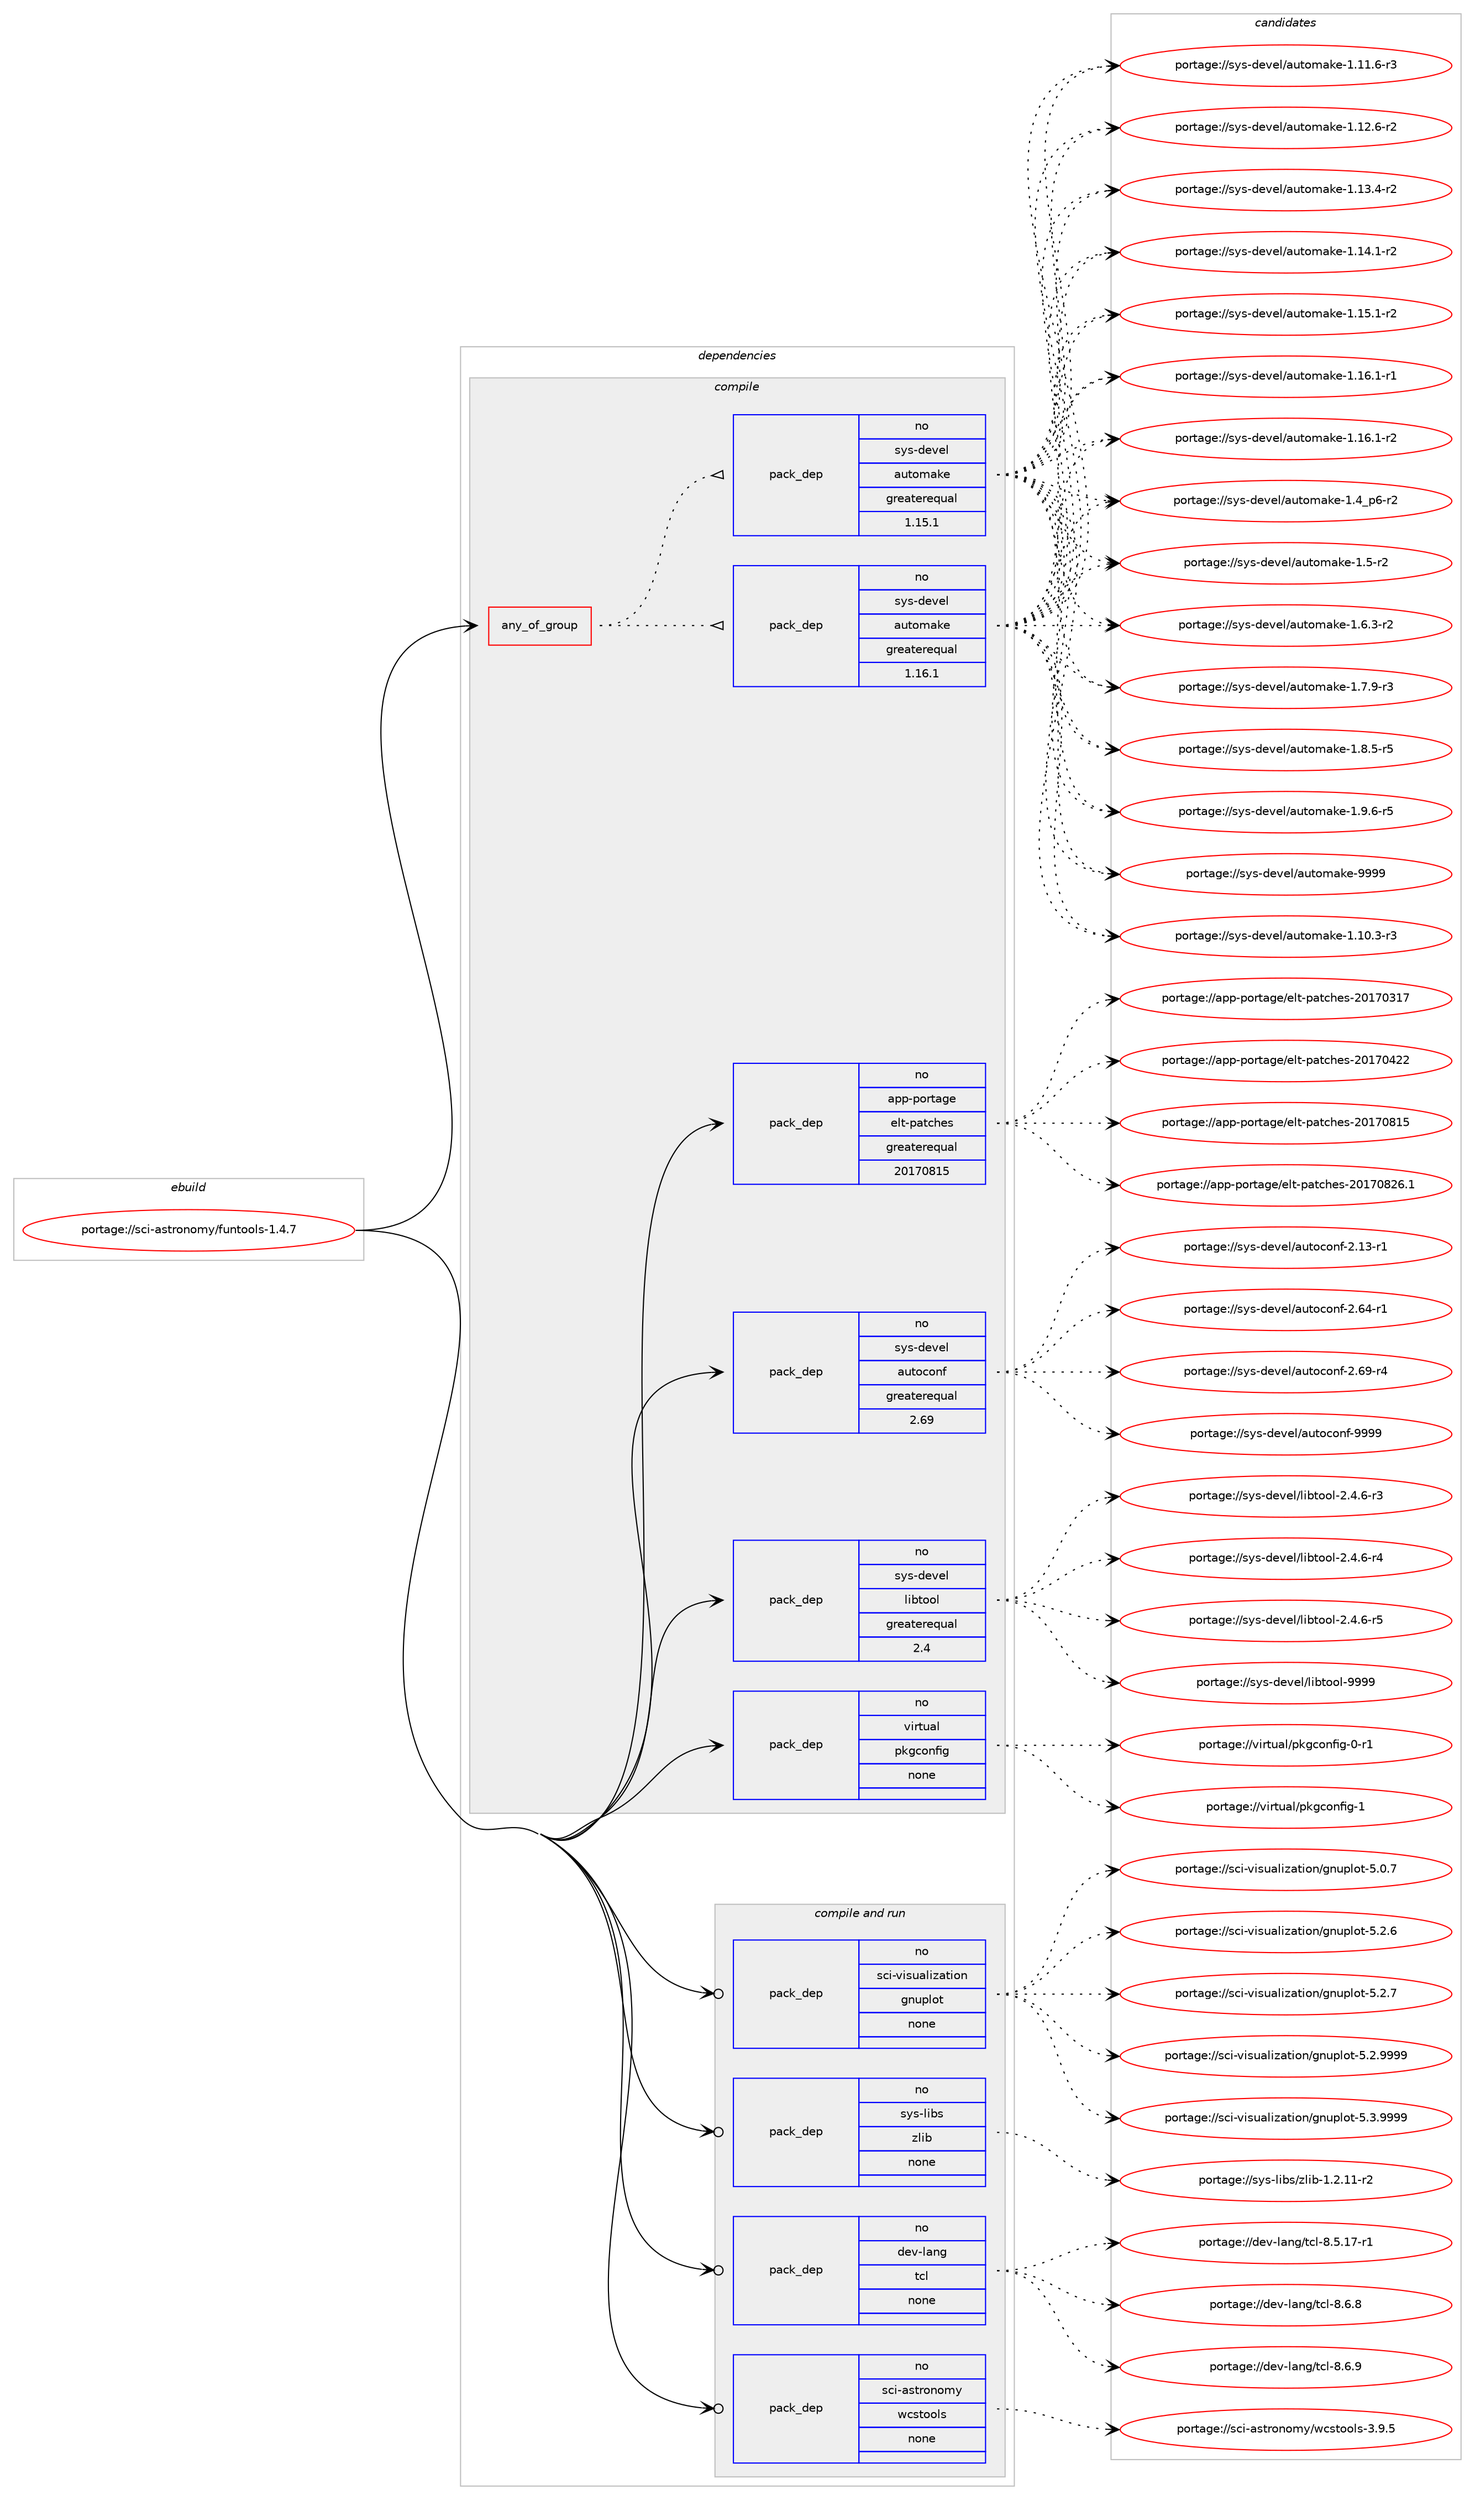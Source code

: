 digraph prolog {

# *************
# Graph options
# *************

newrank=true;
concentrate=true;
compound=true;
graph [rankdir=LR,fontname=Helvetica,fontsize=10,ranksep=1.5];#, ranksep=2.5, nodesep=0.2];
edge  [arrowhead=vee];
node  [fontname=Helvetica,fontsize=10];

# **********
# The ebuild
# **********

subgraph cluster_leftcol {
color=gray;
rank=same;
label=<<i>ebuild</i>>;
id [label="portage://sci-astronomy/funtools-1.4.7", color=red, width=4, href="../sci-astronomy/funtools-1.4.7.svg"];
}

# ****************
# The dependencies
# ****************

subgraph cluster_midcol {
color=gray;
label=<<i>dependencies</i>>;
subgraph cluster_compile {
fillcolor="#eeeeee";
style=filled;
label=<<i>compile</i>>;
subgraph any6228 {
dependency382129 [label=<<TABLE BORDER="0" CELLBORDER="1" CELLSPACING="0" CELLPADDING="4"><TR><TD CELLPADDING="10">any_of_group</TD></TR></TABLE>>, shape=none, color=red];subgraph pack280686 {
dependency382130 [label=<<TABLE BORDER="0" CELLBORDER="1" CELLSPACING="0" CELLPADDING="4" WIDTH="220"><TR><TD ROWSPAN="6" CELLPADDING="30">pack_dep</TD></TR><TR><TD WIDTH="110">no</TD></TR><TR><TD>sys-devel</TD></TR><TR><TD>automake</TD></TR><TR><TD>greaterequal</TD></TR><TR><TD>1.16.1</TD></TR></TABLE>>, shape=none, color=blue];
}
dependency382129:e -> dependency382130:w [weight=20,style="dotted",arrowhead="oinv"];
subgraph pack280687 {
dependency382131 [label=<<TABLE BORDER="0" CELLBORDER="1" CELLSPACING="0" CELLPADDING="4" WIDTH="220"><TR><TD ROWSPAN="6" CELLPADDING="30">pack_dep</TD></TR><TR><TD WIDTH="110">no</TD></TR><TR><TD>sys-devel</TD></TR><TR><TD>automake</TD></TR><TR><TD>greaterequal</TD></TR><TR><TD>1.15.1</TD></TR></TABLE>>, shape=none, color=blue];
}
dependency382129:e -> dependency382131:w [weight=20,style="dotted",arrowhead="oinv"];
}
id:e -> dependency382129:w [weight=20,style="solid",arrowhead="vee"];
subgraph pack280688 {
dependency382132 [label=<<TABLE BORDER="0" CELLBORDER="1" CELLSPACING="0" CELLPADDING="4" WIDTH="220"><TR><TD ROWSPAN="6" CELLPADDING="30">pack_dep</TD></TR><TR><TD WIDTH="110">no</TD></TR><TR><TD>app-portage</TD></TR><TR><TD>elt-patches</TD></TR><TR><TD>greaterequal</TD></TR><TR><TD>20170815</TD></TR></TABLE>>, shape=none, color=blue];
}
id:e -> dependency382132:w [weight=20,style="solid",arrowhead="vee"];
subgraph pack280689 {
dependency382133 [label=<<TABLE BORDER="0" CELLBORDER="1" CELLSPACING="0" CELLPADDING="4" WIDTH="220"><TR><TD ROWSPAN="6" CELLPADDING="30">pack_dep</TD></TR><TR><TD WIDTH="110">no</TD></TR><TR><TD>sys-devel</TD></TR><TR><TD>autoconf</TD></TR><TR><TD>greaterequal</TD></TR><TR><TD>2.69</TD></TR></TABLE>>, shape=none, color=blue];
}
id:e -> dependency382133:w [weight=20,style="solid",arrowhead="vee"];
subgraph pack280690 {
dependency382134 [label=<<TABLE BORDER="0" CELLBORDER="1" CELLSPACING="0" CELLPADDING="4" WIDTH="220"><TR><TD ROWSPAN="6" CELLPADDING="30">pack_dep</TD></TR><TR><TD WIDTH="110">no</TD></TR><TR><TD>sys-devel</TD></TR><TR><TD>libtool</TD></TR><TR><TD>greaterequal</TD></TR><TR><TD>2.4</TD></TR></TABLE>>, shape=none, color=blue];
}
id:e -> dependency382134:w [weight=20,style="solid",arrowhead="vee"];
subgraph pack280691 {
dependency382135 [label=<<TABLE BORDER="0" CELLBORDER="1" CELLSPACING="0" CELLPADDING="4" WIDTH="220"><TR><TD ROWSPAN="6" CELLPADDING="30">pack_dep</TD></TR><TR><TD WIDTH="110">no</TD></TR><TR><TD>virtual</TD></TR><TR><TD>pkgconfig</TD></TR><TR><TD>none</TD></TR><TR><TD></TD></TR></TABLE>>, shape=none, color=blue];
}
id:e -> dependency382135:w [weight=20,style="solid",arrowhead="vee"];
}
subgraph cluster_compileandrun {
fillcolor="#eeeeee";
style=filled;
label=<<i>compile and run</i>>;
subgraph pack280692 {
dependency382136 [label=<<TABLE BORDER="0" CELLBORDER="1" CELLSPACING="0" CELLPADDING="4" WIDTH="220"><TR><TD ROWSPAN="6" CELLPADDING="30">pack_dep</TD></TR><TR><TD WIDTH="110">no</TD></TR><TR><TD>dev-lang</TD></TR><TR><TD>tcl</TD></TR><TR><TD>none</TD></TR><TR><TD></TD></TR></TABLE>>, shape=none, color=blue];
}
id:e -> dependency382136:w [weight=20,style="solid",arrowhead="odotvee"];
subgraph pack280693 {
dependency382137 [label=<<TABLE BORDER="0" CELLBORDER="1" CELLSPACING="0" CELLPADDING="4" WIDTH="220"><TR><TD ROWSPAN="6" CELLPADDING="30">pack_dep</TD></TR><TR><TD WIDTH="110">no</TD></TR><TR><TD>sci-astronomy</TD></TR><TR><TD>wcstools</TD></TR><TR><TD>none</TD></TR><TR><TD></TD></TR></TABLE>>, shape=none, color=blue];
}
id:e -> dependency382137:w [weight=20,style="solid",arrowhead="odotvee"];
subgraph pack280694 {
dependency382138 [label=<<TABLE BORDER="0" CELLBORDER="1" CELLSPACING="0" CELLPADDING="4" WIDTH="220"><TR><TD ROWSPAN="6" CELLPADDING="30">pack_dep</TD></TR><TR><TD WIDTH="110">no</TD></TR><TR><TD>sci-visualization</TD></TR><TR><TD>gnuplot</TD></TR><TR><TD>none</TD></TR><TR><TD></TD></TR></TABLE>>, shape=none, color=blue];
}
id:e -> dependency382138:w [weight=20,style="solid",arrowhead="odotvee"];
subgraph pack280695 {
dependency382139 [label=<<TABLE BORDER="0" CELLBORDER="1" CELLSPACING="0" CELLPADDING="4" WIDTH="220"><TR><TD ROWSPAN="6" CELLPADDING="30">pack_dep</TD></TR><TR><TD WIDTH="110">no</TD></TR><TR><TD>sys-libs</TD></TR><TR><TD>zlib</TD></TR><TR><TD>none</TD></TR><TR><TD></TD></TR></TABLE>>, shape=none, color=blue];
}
id:e -> dependency382139:w [weight=20,style="solid",arrowhead="odotvee"];
}
subgraph cluster_run {
fillcolor="#eeeeee";
style=filled;
label=<<i>run</i>>;
}
}

# **************
# The candidates
# **************

subgraph cluster_choices {
rank=same;
color=gray;
label=<<i>candidates</i>>;

subgraph choice280686 {
color=black;
nodesep=1;
choiceportage11512111545100101118101108479711711611110997107101454946494846514511451 [label="portage://sys-devel/automake-1.10.3-r3", color=red, width=4,href="../sys-devel/automake-1.10.3-r3.svg"];
choiceportage11512111545100101118101108479711711611110997107101454946494946544511451 [label="portage://sys-devel/automake-1.11.6-r3", color=red, width=4,href="../sys-devel/automake-1.11.6-r3.svg"];
choiceportage11512111545100101118101108479711711611110997107101454946495046544511450 [label="portage://sys-devel/automake-1.12.6-r2", color=red, width=4,href="../sys-devel/automake-1.12.6-r2.svg"];
choiceportage11512111545100101118101108479711711611110997107101454946495146524511450 [label="portage://sys-devel/automake-1.13.4-r2", color=red, width=4,href="../sys-devel/automake-1.13.4-r2.svg"];
choiceportage11512111545100101118101108479711711611110997107101454946495246494511450 [label="portage://sys-devel/automake-1.14.1-r2", color=red, width=4,href="../sys-devel/automake-1.14.1-r2.svg"];
choiceportage11512111545100101118101108479711711611110997107101454946495346494511450 [label="portage://sys-devel/automake-1.15.1-r2", color=red, width=4,href="../sys-devel/automake-1.15.1-r2.svg"];
choiceportage11512111545100101118101108479711711611110997107101454946495446494511449 [label="portage://sys-devel/automake-1.16.1-r1", color=red, width=4,href="../sys-devel/automake-1.16.1-r1.svg"];
choiceportage11512111545100101118101108479711711611110997107101454946495446494511450 [label="portage://sys-devel/automake-1.16.1-r2", color=red, width=4,href="../sys-devel/automake-1.16.1-r2.svg"];
choiceportage115121115451001011181011084797117116111109971071014549465295112544511450 [label="portage://sys-devel/automake-1.4_p6-r2", color=red, width=4,href="../sys-devel/automake-1.4_p6-r2.svg"];
choiceportage11512111545100101118101108479711711611110997107101454946534511450 [label="portage://sys-devel/automake-1.5-r2", color=red, width=4,href="../sys-devel/automake-1.5-r2.svg"];
choiceportage115121115451001011181011084797117116111109971071014549465446514511450 [label="portage://sys-devel/automake-1.6.3-r2", color=red, width=4,href="../sys-devel/automake-1.6.3-r2.svg"];
choiceportage115121115451001011181011084797117116111109971071014549465546574511451 [label="portage://sys-devel/automake-1.7.9-r3", color=red, width=4,href="../sys-devel/automake-1.7.9-r3.svg"];
choiceportage115121115451001011181011084797117116111109971071014549465646534511453 [label="portage://sys-devel/automake-1.8.5-r5", color=red, width=4,href="../sys-devel/automake-1.8.5-r5.svg"];
choiceportage115121115451001011181011084797117116111109971071014549465746544511453 [label="portage://sys-devel/automake-1.9.6-r5", color=red, width=4,href="../sys-devel/automake-1.9.6-r5.svg"];
choiceportage115121115451001011181011084797117116111109971071014557575757 [label="portage://sys-devel/automake-9999", color=red, width=4,href="../sys-devel/automake-9999.svg"];
dependency382130:e -> choiceportage11512111545100101118101108479711711611110997107101454946494846514511451:w [style=dotted,weight="100"];
dependency382130:e -> choiceportage11512111545100101118101108479711711611110997107101454946494946544511451:w [style=dotted,weight="100"];
dependency382130:e -> choiceportage11512111545100101118101108479711711611110997107101454946495046544511450:w [style=dotted,weight="100"];
dependency382130:e -> choiceportage11512111545100101118101108479711711611110997107101454946495146524511450:w [style=dotted,weight="100"];
dependency382130:e -> choiceportage11512111545100101118101108479711711611110997107101454946495246494511450:w [style=dotted,weight="100"];
dependency382130:e -> choiceportage11512111545100101118101108479711711611110997107101454946495346494511450:w [style=dotted,weight="100"];
dependency382130:e -> choiceportage11512111545100101118101108479711711611110997107101454946495446494511449:w [style=dotted,weight="100"];
dependency382130:e -> choiceportage11512111545100101118101108479711711611110997107101454946495446494511450:w [style=dotted,weight="100"];
dependency382130:e -> choiceportage115121115451001011181011084797117116111109971071014549465295112544511450:w [style=dotted,weight="100"];
dependency382130:e -> choiceportage11512111545100101118101108479711711611110997107101454946534511450:w [style=dotted,weight="100"];
dependency382130:e -> choiceportage115121115451001011181011084797117116111109971071014549465446514511450:w [style=dotted,weight="100"];
dependency382130:e -> choiceportage115121115451001011181011084797117116111109971071014549465546574511451:w [style=dotted,weight="100"];
dependency382130:e -> choiceportage115121115451001011181011084797117116111109971071014549465646534511453:w [style=dotted,weight="100"];
dependency382130:e -> choiceportage115121115451001011181011084797117116111109971071014549465746544511453:w [style=dotted,weight="100"];
dependency382130:e -> choiceportage115121115451001011181011084797117116111109971071014557575757:w [style=dotted,weight="100"];
}
subgraph choice280687 {
color=black;
nodesep=1;
choiceportage11512111545100101118101108479711711611110997107101454946494846514511451 [label="portage://sys-devel/automake-1.10.3-r3", color=red, width=4,href="../sys-devel/automake-1.10.3-r3.svg"];
choiceportage11512111545100101118101108479711711611110997107101454946494946544511451 [label="portage://sys-devel/automake-1.11.6-r3", color=red, width=4,href="../sys-devel/automake-1.11.6-r3.svg"];
choiceportage11512111545100101118101108479711711611110997107101454946495046544511450 [label="portage://sys-devel/automake-1.12.6-r2", color=red, width=4,href="../sys-devel/automake-1.12.6-r2.svg"];
choiceportage11512111545100101118101108479711711611110997107101454946495146524511450 [label="portage://sys-devel/automake-1.13.4-r2", color=red, width=4,href="../sys-devel/automake-1.13.4-r2.svg"];
choiceportage11512111545100101118101108479711711611110997107101454946495246494511450 [label="portage://sys-devel/automake-1.14.1-r2", color=red, width=4,href="../sys-devel/automake-1.14.1-r2.svg"];
choiceportage11512111545100101118101108479711711611110997107101454946495346494511450 [label="portage://sys-devel/automake-1.15.1-r2", color=red, width=4,href="../sys-devel/automake-1.15.1-r2.svg"];
choiceportage11512111545100101118101108479711711611110997107101454946495446494511449 [label="portage://sys-devel/automake-1.16.1-r1", color=red, width=4,href="../sys-devel/automake-1.16.1-r1.svg"];
choiceportage11512111545100101118101108479711711611110997107101454946495446494511450 [label="portage://sys-devel/automake-1.16.1-r2", color=red, width=4,href="../sys-devel/automake-1.16.1-r2.svg"];
choiceportage115121115451001011181011084797117116111109971071014549465295112544511450 [label="portage://sys-devel/automake-1.4_p6-r2", color=red, width=4,href="../sys-devel/automake-1.4_p6-r2.svg"];
choiceportage11512111545100101118101108479711711611110997107101454946534511450 [label="portage://sys-devel/automake-1.5-r2", color=red, width=4,href="../sys-devel/automake-1.5-r2.svg"];
choiceportage115121115451001011181011084797117116111109971071014549465446514511450 [label="portage://sys-devel/automake-1.6.3-r2", color=red, width=4,href="../sys-devel/automake-1.6.3-r2.svg"];
choiceportage115121115451001011181011084797117116111109971071014549465546574511451 [label="portage://sys-devel/automake-1.7.9-r3", color=red, width=4,href="../sys-devel/automake-1.7.9-r3.svg"];
choiceportage115121115451001011181011084797117116111109971071014549465646534511453 [label="portage://sys-devel/automake-1.8.5-r5", color=red, width=4,href="../sys-devel/automake-1.8.5-r5.svg"];
choiceportage115121115451001011181011084797117116111109971071014549465746544511453 [label="portage://sys-devel/automake-1.9.6-r5", color=red, width=4,href="../sys-devel/automake-1.9.6-r5.svg"];
choiceportage115121115451001011181011084797117116111109971071014557575757 [label="portage://sys-devel/automake-9999", color=red, width=4,href="../sys-devel/automake-9999.svg"];
dependency382131:e -> choiceportage11512111545100101118101108479711711611110997107101454946494846514511451:w [style=dotted,weight="100"];
dependency382131:e -> choiceportage11512111545100101118101108479711711611110997107101454946494946544511451:w [style=dotted,weight="100"];
dependency382131:e -> choiceportage11512111545100101118101108479711711611110997107101454946495046544511450:w [style=dotted,weight="100"];
dependency382131:e -> choiceportage11512111545100101118101108479711711611110997107101454946495146524511450:w [style=dotted,weight="100"];
dependency382131:e -> choiceportage11512111545100101118101108479711711611110997107101454946495246494511450:w [style=dotted,weight="100"];
dependency382131:e -> choiceportage11512111545100101118101108479711711611110997107101454946495346494511450:w [style=dotted,weight="100"];
dependency382131:e -> choiceportage11512111545100101118101108479711711611110997107101454946495446494511449:w [style=dotted,weight="100"];
dependency382131:e -> choiceportage11512111545100101118101108479711711611110997107101454946495446494511450:w [style=dotted,weight="100"];
dependency382131:e -> choiceportage115121115451001011181011084797117116111109971071014549465295112544511450:w [style=dotted,weight="100"];
dependency382131:e -> choiceportage11512111545100101118101108479711711611110997107101454946534511450:w [style=dotted,weight="100"];
dependency382131:e -> choiceportage115121115451001011181011084797117116111109971071014549465446514511450:w [style=dotted,weight="100"];
dependency382131:e -> choiceportage115121115451001011181011084797117116111109971071014549465546574511451:w [style=dotted,weight="100"];
dependency382131:e -> choiceportage115121115451001011181011084797117116111109971071014549465646534511453:w [style=dotted,weight="100"];
dependency382131:e -> choiceportage115121115451001011181011084797117116111109971071014549465746544511453:w [style=dotted,weight="100"];
dependency382131:e -> choiceportage115121115451001011181011084797117116111109971071014557575757:w [style=dotted,weight="100"];
}
subgraph choice280688 {
color=black;
nodesep=1;
choiceportage97112112451121111141169710310147101108116451129711699104101115455048495548514955 [label="portage://app-portage/elt-patches-20170317", color=red, width=4,href="../app-portage/elt-patches-20170317.svg"];
choiceportage97112112451121111141169710310147101108116451129711699104101115455048495548525050 [label="portage://app-portage/elt-patches-20170422", color=red, width=4,href="../app-portage/elt-patches-20170422.svg"];
choiceportage97112112451121111141169710310147101108116451129711699104101115455048495548564953 [label="portage://app-portage/elt-patches-20170815", color=red, width=4,href="../app-portage/elt-patches-20170815.svg"];
choiceportage971121124511211111411697103101471011081164511297116991041011154550484955485650544649 [label="portage://app-portage/elt-patches-20170826.1", color=red, width=4,href="../app-portage/elt-patches-20170826.1.svg"];
dependency382132:e -> choiceportage97112112451121111141169710310147101108116451129711699104101115455048495548514955:w [style=dotted,weight="100"];
dependency382132:e -> choiceportage97112112451121111141169710310147101108116451129711699104101115455048495548525050:w [style=dotted,weight="100"];
dependency382132:e -> choiceportage97112112451121111141169710310147101108116451129711699104101115455048495548564953:w [style=dotted,weight="100"];
dependency382132:e -> choiceportage971121124511211111411697103101471011081164511297116991041011154550484955485650544649:w [style=dotted,weight="100"];
}
subgraph choice280689 {
color=black;
nodesep=1;
choiceportage1151211154510010111810110847971171161119911111010245504649514511449 [label="portage://sys-devel/autoconf-2.13-r1", color=red, width=4,href="../sys-devel/autoconf-2.13-r1.svg"];
choiceportage1151211154510010111810110847971171161119911111010245504654524511449 [label="portage://sys-devel/autoconf-2.64-r1", color=red, width=4,href="../sys-devel/autoconf-2.64-r1.svg"];
choiceportage1151211154510010111810110847971171161119911111010245504654574511452 [label="portage://sys-devel/autoconf-2.69-r4", color=red, width=4,href="../sys-devel/autoconf-2.69-r4.svg"];
choiceportage115121115451001011181011084797117116111991111101024557575757 [label="portage://sys-devel/autoconf-9999", color=red, width=4,href="../sys-devel/autoconf-9999.svg"];
dependency382133:e -> choiceportage1151211154510010111810110847971171161119911111010245504649514511449:w [style=dotted,weight="100"];
dependency382133:e -> choiceportage1151211154510010111810110847971171161119911111010245504654524511449:w [style=dotted,weight="100"];
dependency382133:e -> choiceportage1151211154510010111810110847971171161119911111010245504654574511452:w [style=dotted,weight="100"];
dependency382133:e -> choiceportage115121115451001011181011084797117116111991111101024557575757:w [style=dotted,weight="100"];
}
subgraph choice280690 {
color=black;
nodesep=1;
choiceportage1151211154510010111810110847108105981161111111084550465246544511451 [label="portage://sys-devel/libtool-2.4.6-r3", color=red, width=4,href="../sys-devel/libtool-2.4.6-r3.svg"];
choiceportage1151211154510010111810110847108105981161111111084550465246544511452 [label="portage://sys-devel/libtool-2.4.6-r4", color=red, width=4,href="../sys-devel/libtool-2.4.6-r4.svg"];
choiceportage1151211154510010111810110847108105981161111111084550465246544511453 [label="portage://sys-devel/libtool-2.4.6-r5", color=red, width=4,href="../sys-devel/libtool-2.4.6-r5.svg"];
choiceportage1151211154510010111810110847108105981161111111084557575757 [label="portage://sys-devel/libtool-9999", color=red, width=4,href="../sys-devel/libtool-9999.svg"];
dependency382134:e -> choiceportage1151211154510010111810110847108105981161111111084550465246544511451:w [style=dotted,weight="100"];
dependency382134:e -> choiceportage1151211154510010111810110847108105981161111111084550465246544511452:w [style=dotted,weight="100"];
dependency382134:e -> choiceportage1151211154510010111810110847108105981161111111084550465246544511453:w [style=dotted,weight="100"];
dependency382134:e -> choiceportage1151211154510010111810110847108105981161111111084557575757:w [style=dotted,weight="100"];
}
subgraph choice280691 {
color=black;
nodesep=1;
choiceportage11810511411611797108471121071039911111010210510345484511449 [label="portage://virtual/pkgconfig-0-r1", color=red, width=4,href="../virtual/pkgconfig-0-r1.svg"];
choiceportage1181051141161179710847112107103991111101021051034549 [label="portage://virtual/pkgconfig-1", color=red, width=4,href="../virtual/pkgconfig-1.svg"];
dependency382135:e -> choiceportage11810511411611797108471121071039911111010210510345484511449:w [style=dotted,weight="100"];
dependency382135:e -> choiceportage1181051141161179710847112107103991111101021051034549:w [style=dotted,weight="100"];
}
subgraph choice280692 {
color=black;
nodesep=1;
choiceportage10010111845108971101034711699108455646534649554511449 [label="portage://dev-lang/tcl-8.5.17-r1", color=red, width=4,href="../dev-lang/tcl-8.5.17-r1.svg"];
choiceportage10010111845108971101034711699108455646544656 [label="portage://dev-lang/tcl-8.6.8", color=red, width=4,href="../dev-lang/tcl-8.6.8.svg"];
choiceportage10010111845108971101034711699108455646544657 [label="portage://dev-lang/tcl-8.6.9", color=red, width=4,href="../dev-lang/tcl-8.6.9.svg"];
dependency382136:e -> choiceportage10010111845108971101034711699108455646534649554511449:w [style=dotted,weight="100"];
dependency382136:e -> choiceportage10010111845108971101034711699108455646544656:w [style=dotted,weight="100"];
dependency382136:e -> choiceportage10010111845108971101034711699108455646544657:w [style=dotted,weight="100"];
}
subgraph choice280693 {
color=black;
nodesep=1;
choiceportage1159910545971151161141111101111091214711999115116111111108115455146574653 [label="portage://sci-astronomy/wcstools-3.9.5", color=red, width=4,href="../sci-astronomy/wcstools-3.9.5.svg"];
dependency382137:e -> choiceportage1159910545971151161141111101111091214711999115116111111108115455146574653:w [style=dotted,weight="100"];
}
subgraph choice280694 {
color=black;
nodesep=1;
choiceportage1159910545118105115117971081051229711610511111047103110117112108111116455346484655 [label="portage://sci-visualization/gnuplot-5.0.7", color=red, width=4,href="../sci-visualization/gnuplot-5.0.7.svg"];
choiceportage1159910545118105115117971081051229711610511111047103110117112108111116455346504654 [label="portage://sci-visualization/gnuplot-5.2.6", color=red, width=4,href="../sci-visualization/gnuplot-5.2.6.svg"];
choiceportage1159910545118105115117971081051229711610511111047103110117112108111116455346504655 [label="portage://sci-visualization/gnuplot-5.2.7", color=red, width=4,href="../sci-visualization/gnuplot-5.2.7.svg"];
choiceportage1159910545118105115117971081051229711610511111047103110117112108111116455346504657575757 [label="portage://sci-visualization/gnuplot-5.2.9999", color=red, width=4,href="../sci-visualization/gnuplot-5.2.9999.svg"];
choiceportage1159910545118105115117971081051229711610511111047103110117112108111116455346514657575757 [label="portage://sci-visualization/gnuplot-5.3.9999", color=red, width=4,href="../sci-visualization/gnuplot-5.3.9999.svg"];
dependency382138:e -> choiceportage1159910545118105115117971081051229711610511111047103110117112108111116455346484655:w [style=dotted,weight="100"];
dependency382138:e -> choiceportage1159910545118105115117971081051229711610511111047103110117112108111116455346504654:w [style=dotted,weight="100"];
dependency382138:e -> choiceportage1159910545118105115117971081051229711610511111047103110117112108111116455346504655:w [style=dotted,weight="100"];
dependency382138:e -> choiceportage1159910545118105115117971081051229711610511111047103110117112108111116455346504657575757:w [style=dotted,weight="100"];
dependency382138:e -> choiceportage1159910545118105115117971081051229711610511111047103110117112108111116455346514657575757:w [style=dotted,weight="100"];
}
subgraph choice280695 {
color=black;
nodesep=1;
choiceportage11512111545108105981154712210810598454946504649494511450 [label="portage://sys-libs/zlib-1.2.11-r2", color=red, width=4,href="../sys-libs/zlib-1.2.11-r2.svg"];
dependency382139:e -> choiceportage11512111545108105981154712210810598454946504649494511450:w [style=dotted,weight="100"];
}
}

}
